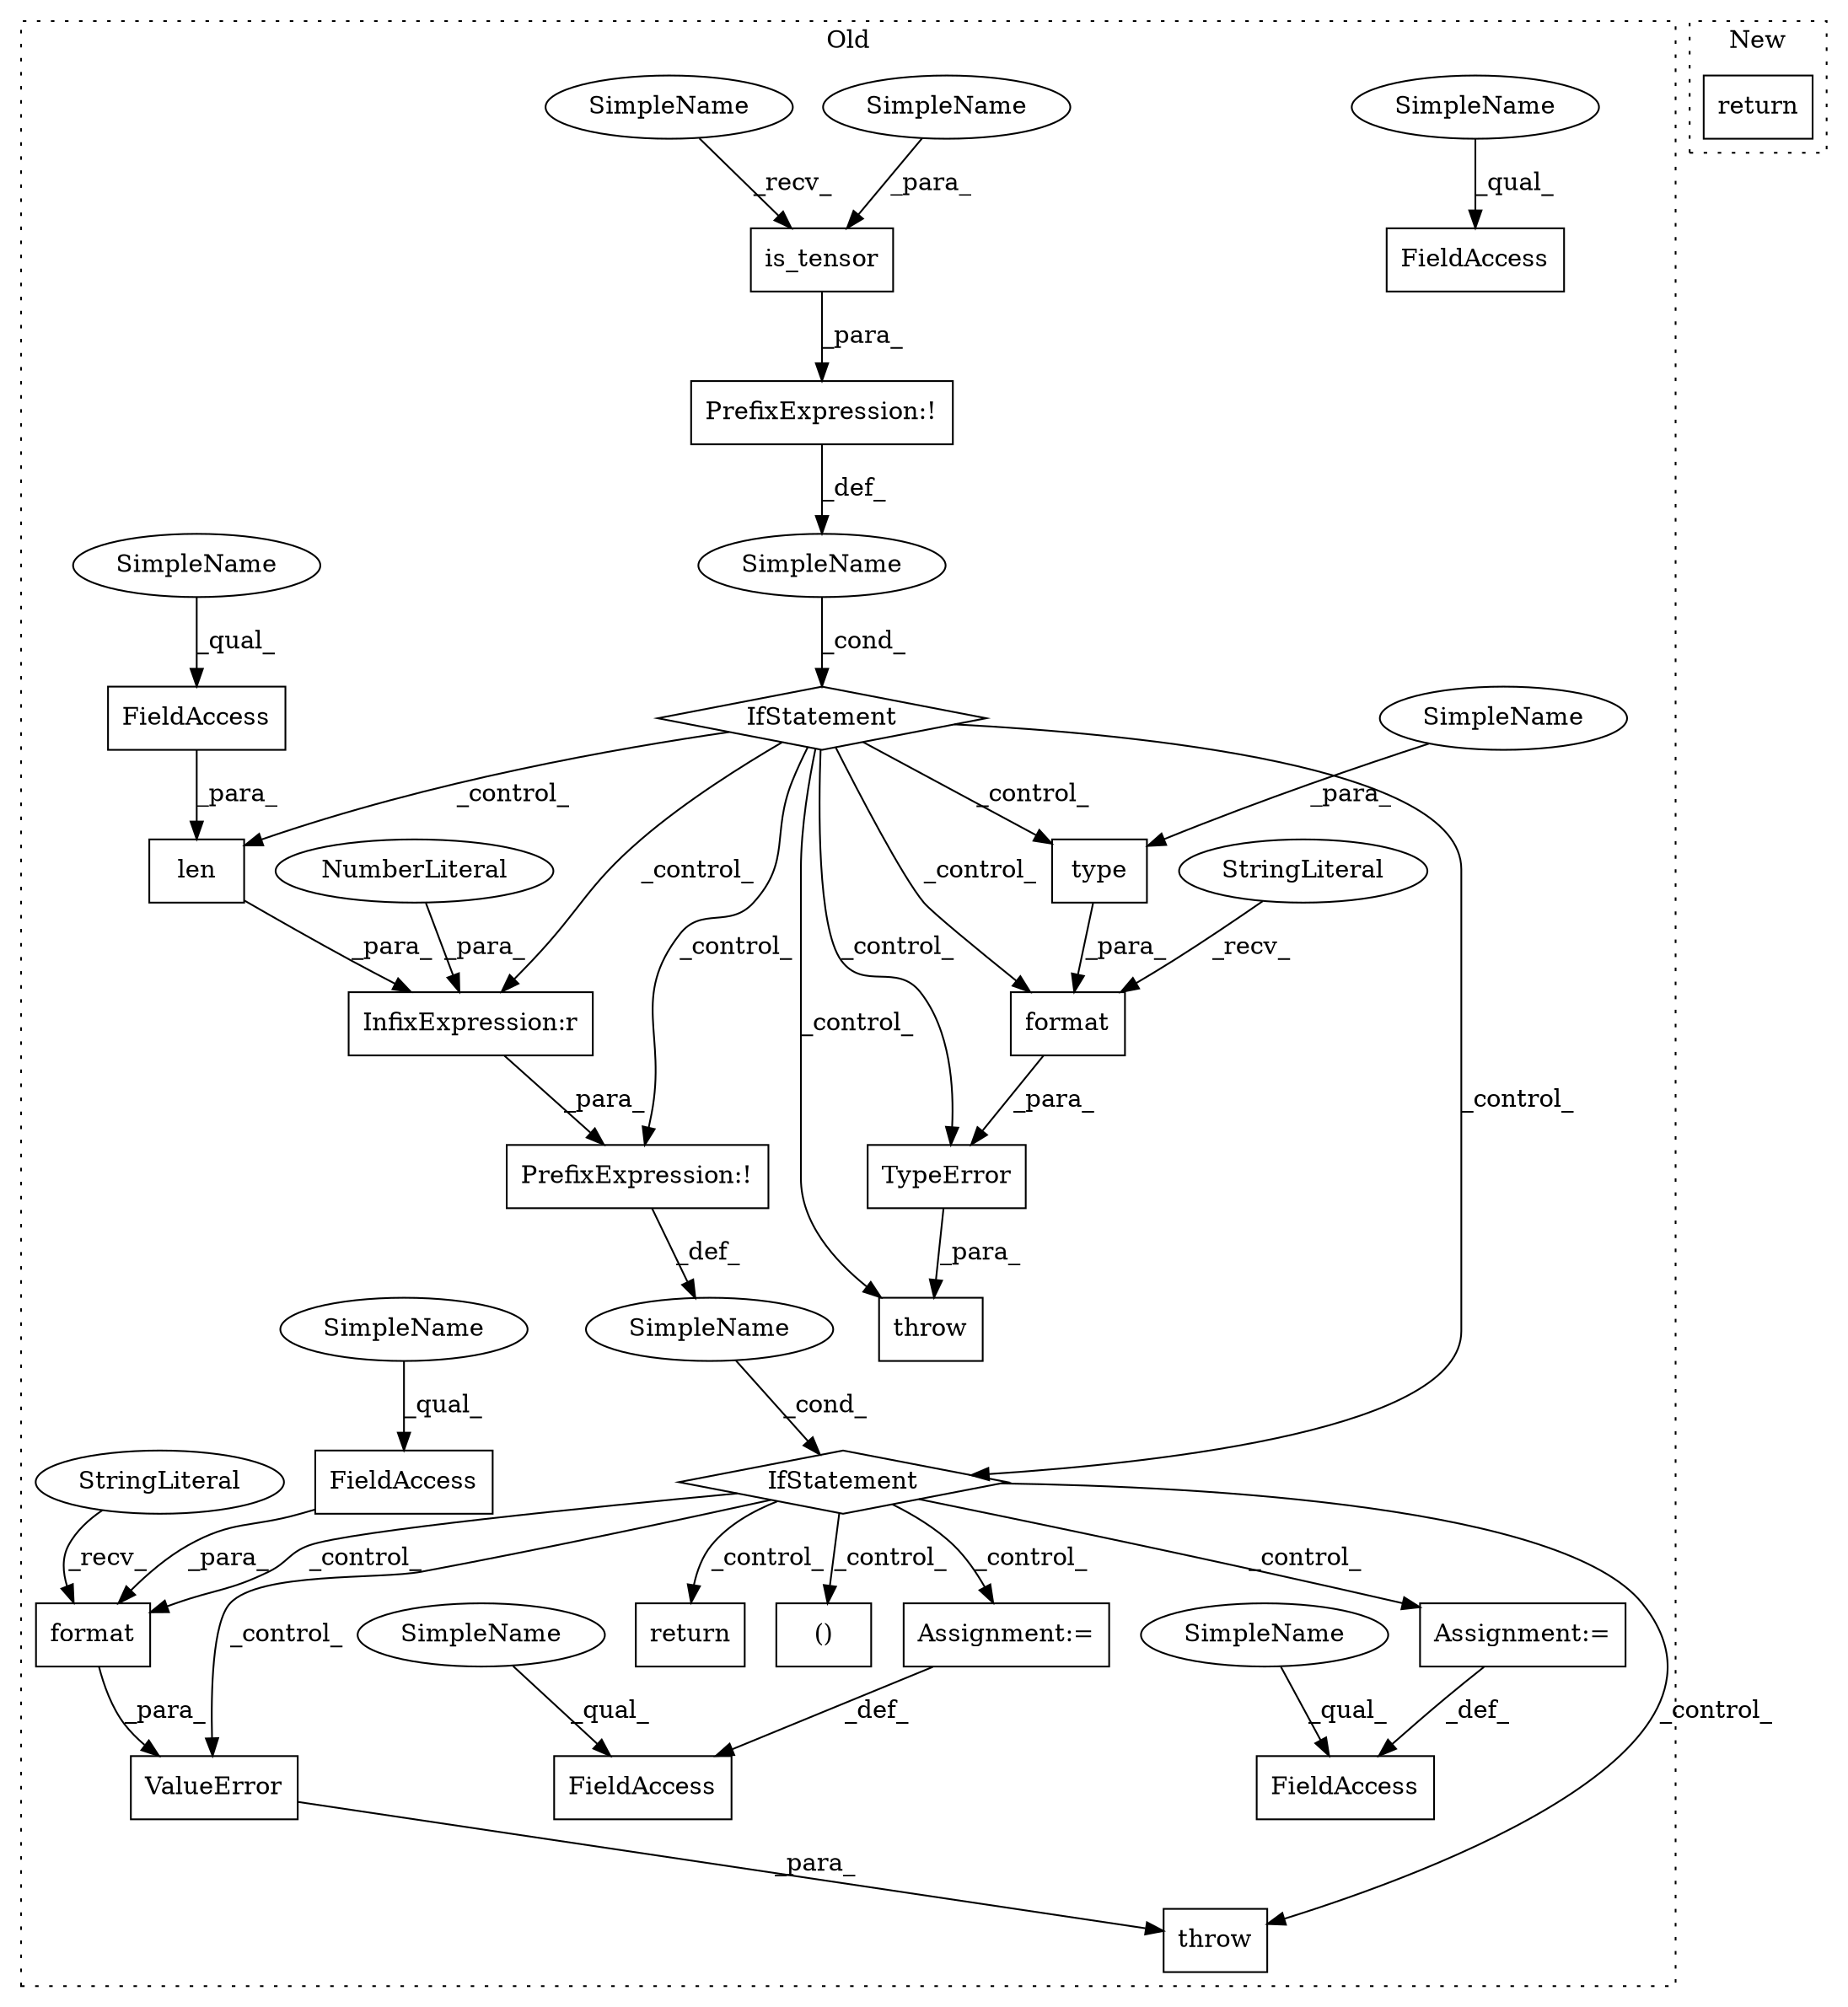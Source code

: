 digraph G {
subgraph cluster0 {
1 [label="is_tensor" a="32" s="1911,1922" l="10,1" shape="box"];
3 [label="IfStatement" a="25" s="1900,1923" l="4,2" shape="diamond"];
4 [label="Assignment:=" a="7" s="2226" l="1" shape="box"];
5 [label="SimpleName" a="42" s="" l="" shape="ellipse"];
6 [label="IfStatement" a="25" s="2022,2046" l="4,2" shape="diamond"];
7 [label="SimpleName" a="42" s="" l="" shape="ellipse"];
8 [label="PrefixExpression:!" a="38" s="1904" l="1" shape="box"];
9 [label="InfixExpression:r" a="27" s="2040" l="4" shape="box"];
10 [label="throw" a="53" s="1933" l="6" shape="box"];
11 [label="len" a="32" s="2028,2039" l="4,1" shape="box"];
12 [label="NumberLiteral" a="34" s="2044" l="1" shape="ellipse"];
13 [label="format" a="32" s="1994,2008" l="7,1" shape="box"];
14 [label="StringLiteral" a="45" s="1949" l="44" shape="ellipse"];
15 [label="()" a="106" s="2156" l="43" shape="box"];
16 [label="type" a="32" s="2001,2007" l="5,1" shape="box"];
17 [label="FieldAccess" a="22" s="2032" l="7" shape="box"];
18 [label="FieldAccess" a="22" s="2214" l="12" shape="box"];
19 [label="PrefixExpression:!" a="38" s="2026" l="1" shape="box"];
20 [label="format" a="32" s="2123,2137" l="7,1" shape="box"];
21 [label="StringLiteral" a="45" s="2073" l="49" shape="ellipse"];
22 [label="throw" a="53" s="2056" l="6" shape="box"];
23 [label="FieldAccess" a="22" s="2269" l="12" shape="box"];
24 [label="FieldAccess" a="22" s="2130" l="7" shape="box"];
25 [label="FieldAccess" a="22" s="2242" l="8" shape="box"];
26 [label="TypeError" a="32" s="1939,2009" l="10,1" shape="box"];
27 [label="ValueError" a="32" s="2062,2138" l="11,1" shape="box"];
28 [label="Assignment:=" a="7" s="2281" l="1" shape="box"];
29 [label="return" a="41" s="2314" l="7" shape="box"];
30 [label="SimpleName" a="42" s="2269" l="5" shape="ellipse"];
31 [label="SimpleName" a="42" s="2214" l="5" shape="ellipse"];
32 [label="SimpleName" a="42" s="1905" l="5" shape="ellipse"];
33 [label="SimpleName" a="42" s="2242" l="1" shape="ellipse"];
34 [label="SimpleName" a="42" s="1921" l="1" shape="ellipse"];
35 [label="SimpleName" a="42" s="2032" l="1" shape="ellipse"];
36 [label="SimpleName" a="42" s="2130" l="1" shape="ellipse"];
37 [label="SimpleName" a="42" s="2006" l="1" shape="ellipse"];
label = "Old";
style="dotted";
}
subgraph cluster1 {
2 [label="return" a="41" s="1577" l="7" shape="box"];
label = "New";
style="dotted";
}
1 -> 8 [label="_para_"];
3 -> 26 [label="_control_"];
3 -> 6 [label="_control_"];
3 -> 9 [label="_control_"];
3 -> 10 [label="_control_"];
3 -> 16 [label="_control_"];
3 -> 13 [label="_control_"];
3 -> 11 [label="_control_"];
3 -> 19 [label="_control_"];
4 -> 18 [label="_def_"];
5 -> 3 [label="_cond_"];
6 -> 28 [label="_control_"];
6 -> 29 [label="_control_"];
6 -> 4 [label="_control_"];
6 -> 15 [label="_control_"];
6 -> 22 [label="_control_"];
6 -> 27 [label="_control_"];
6 -> 20 [label="_control_"];
7 -> 6 [label="_cond_"];
8 -> 5 [label="_def_"];
9 -> 19 [label="_para_"];
11 -> 9 [label="_para_"];
12 -> 9 [label="_para_"];
13 -> 26 [label="_para_"];
14 -> 13 [label="_recv_"];
16 -> 13 [label="_para_"];
17 -> 11 [label="_para_"];
19 -> 7 [label="_def_"];
20 -> 27 [label="_para_"];
21 -> 20 [label="_recv_"];
24 -> 20 [label="_para_"];
26 -> 10 [label="_para_"];
27 -> 22 [label="_para_"];
28 -> 23 [label="_def_"];
30 -> 23 [label="_qual_"];
31 -> 18 [label="_qual_"];
32 -> 1 [label="_recv_"];
33 -> 25 [label="_qual_"];
34 -> 1 [label="_para_"];
35 -> 17 [label="_qual_"];
36 -> 24 [label="_qual_"];
37 -> 16 [label="_para_"];
}
